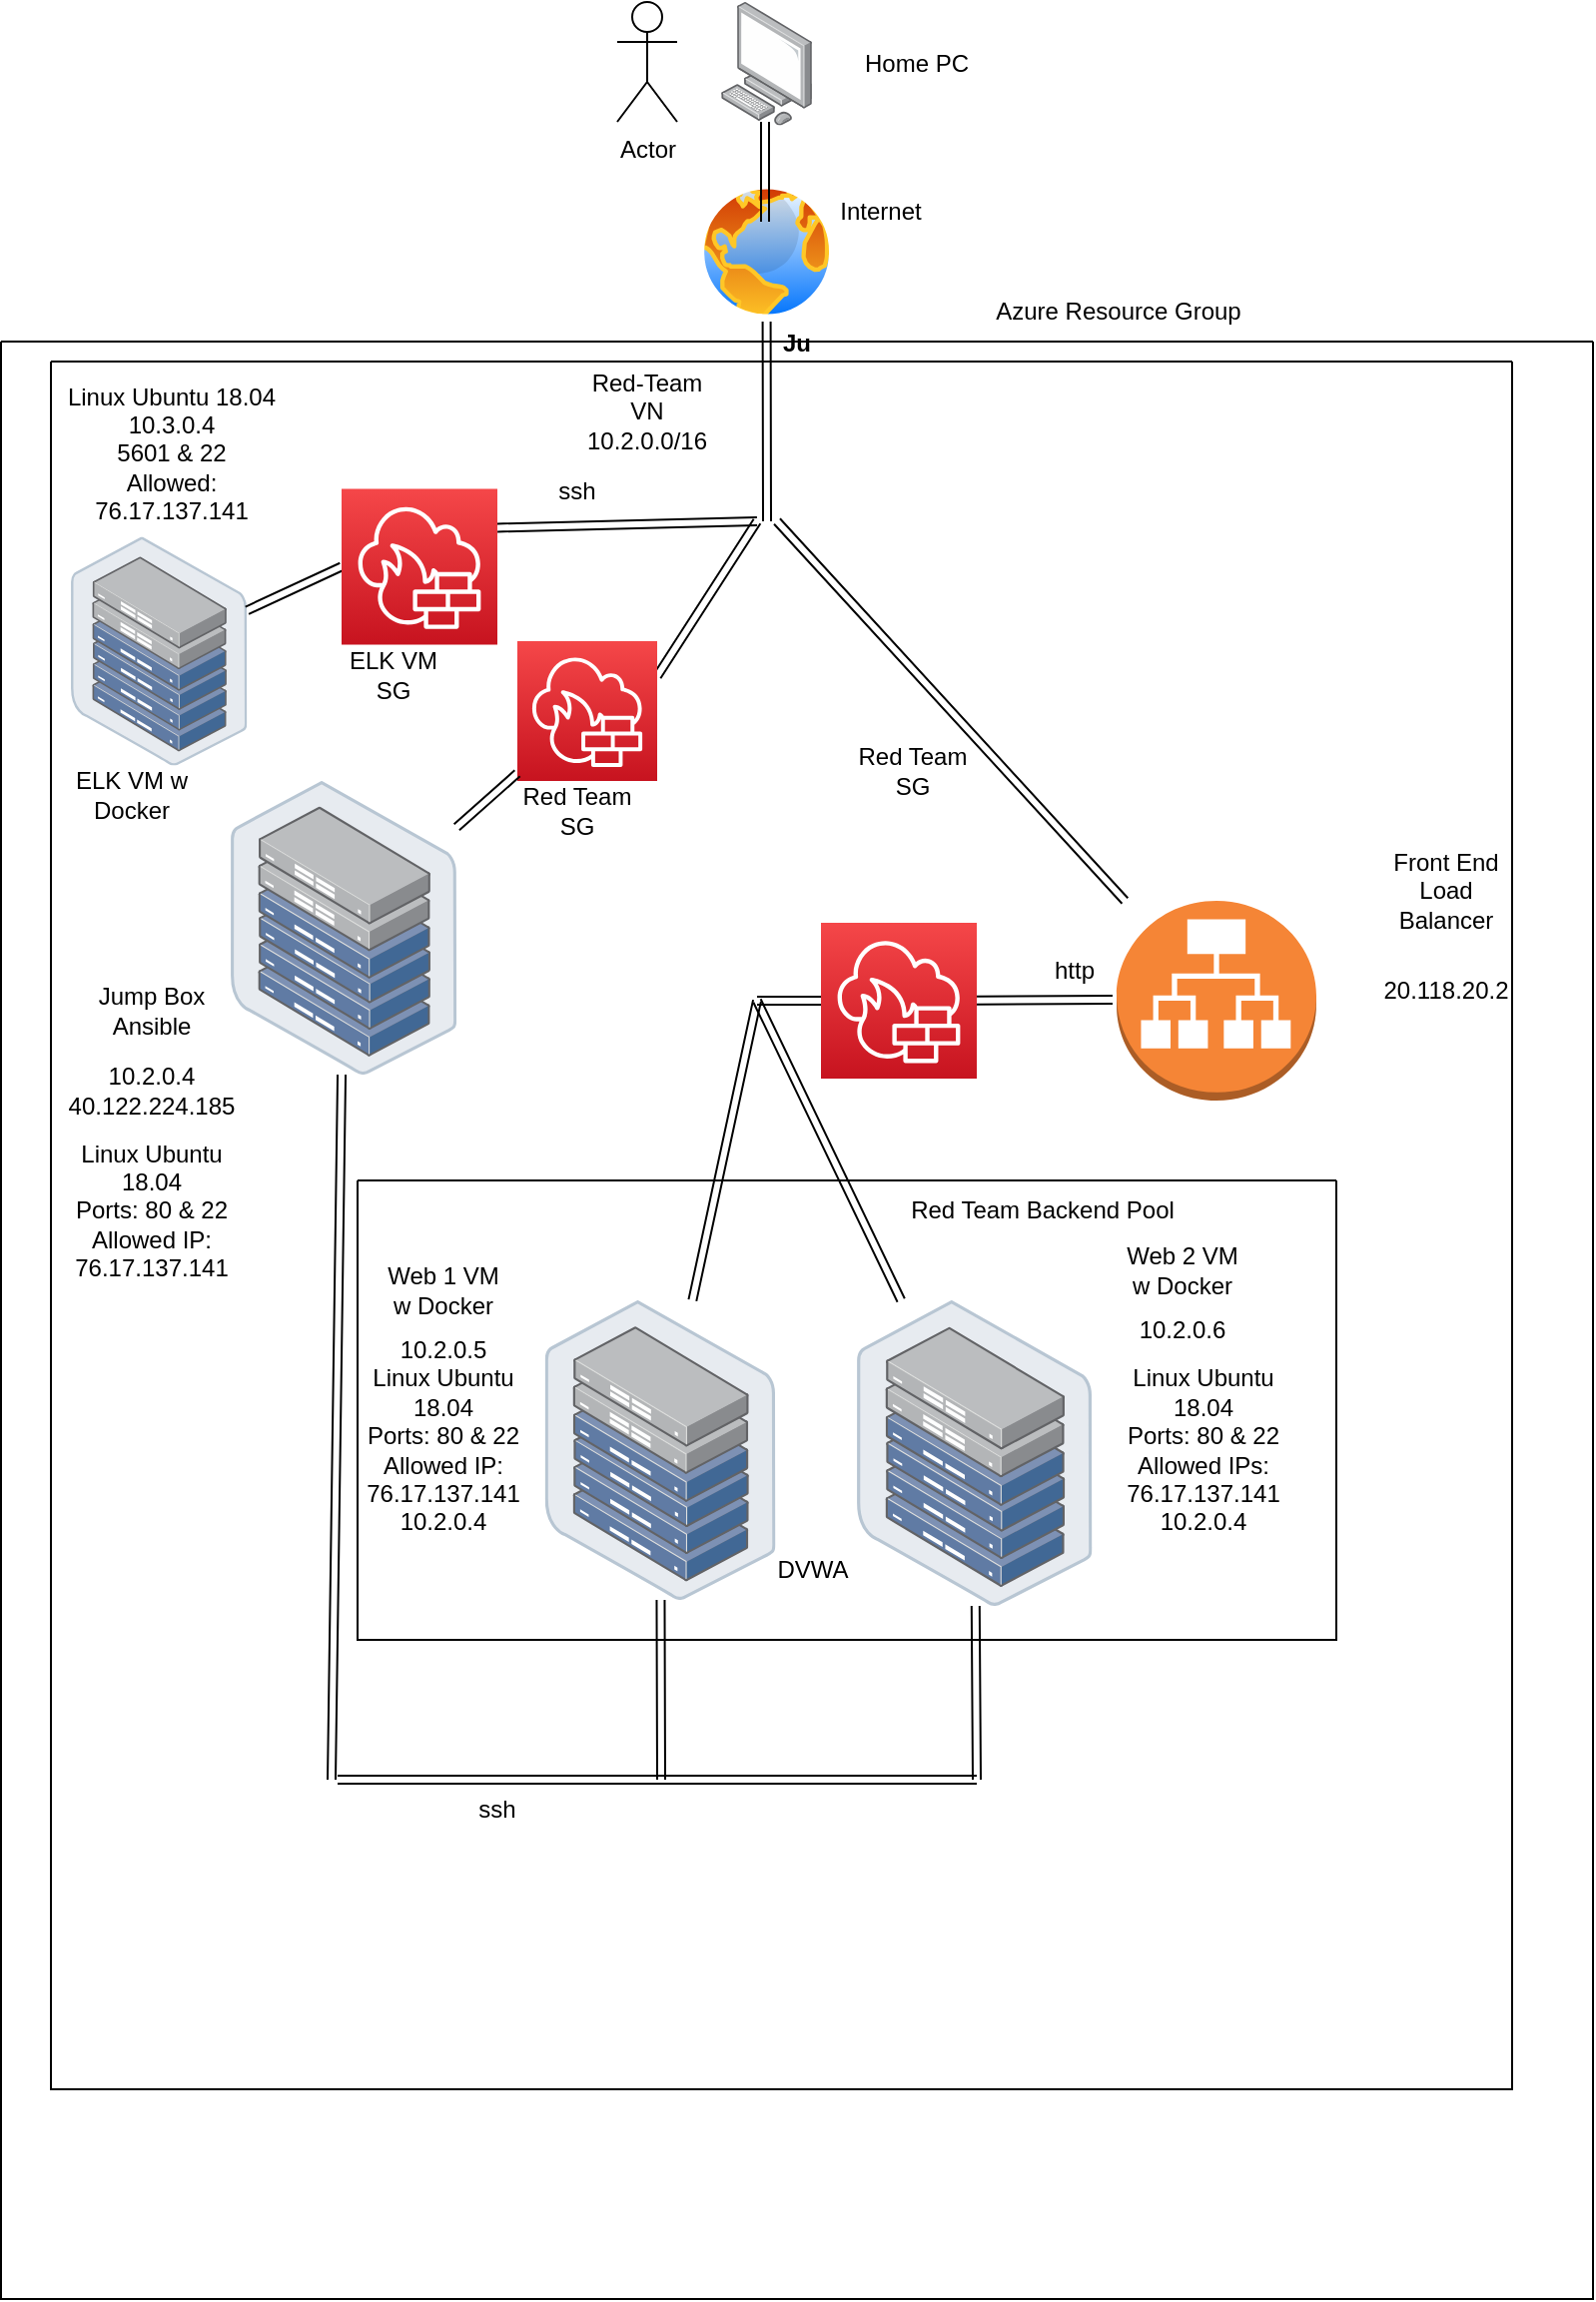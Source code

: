 <mxfile version="17.2.4" type="device"><diagram id="dAx03xA94O1ML67fXcDG" name="Page-1"><mxGraphModel dx="2062" dy="1075" grid="1" gridSize="10" guides="1" tooltips="1" connect="1" arrows="1" fold="1" page="1" pageScale="1" pageWidth="850" pageHeight="1100" math="0" shadow="0"><root><mxCell id="0"/><mxCell id="1" parent="0"/><mxCell id="uK4ff7xZDim2bNzcmTwC-1" value="Actor" style="shape=umlActor;verticalLabelPosition=bottom;verticalAlign=top;html=1;outlineConnect=0;" vertex="1" parent="1"><mxGeometry x="350" y="20" width="30" height="60" as="geometry"/></mxCell><mxCell id="uK4ff7xZDim2bNzcmTwC-3" value="" style="points=[];aspect=fixed;html=1;align=center;shadow=0;dashed=0;image;image=img/lib/allied_telesis/computer_and_terminals/Personal_Computer.svg;" vertex="1" parent="1"><mxGeometry x="402" y="20" width="45.6" height="61.8" as="geometry"/></mxCell><mxCell id="uK4ff7xZDim2bNzcmTwC-4" value="" style="aspect=fixed;perimeter=ellipsePerimeter;html=1;align=center;shadow=0;dashed=0;spacingTop=3;image;image=img/lib/active_directory/internet_globe.svg;" vertex="1" parent="1"><mxGeometry x="389.8" y="110" width="70" height="70" as="geometry"/></mxCell><mxCell id="uK4ff7xZDim2bNzcmTwC-5" value="" style="shape=link;html=1;rounded=0;" edge="1" parent="1"><mxGeometry width="100" relative="1" as="geometry"><mxPoint x="424" y="130" as="sourcePoint"/><mxPoint x="424" y="80" as="targetPoint"/></mxGeometry></mxCell><mxCell id="uK4ff7xZDim2bNzcmTwC-8" value="" style="outlineConnect=0;dashed=0;verticalLabelPosition=bottom;verticalAlign=top;align=center;html=1;shape=mxgraph.aws3.application_load_balancer;fillColor=#F58536;gradientColor=none;" vertex="1" parent="1"><mxGeometry x="600" y="470" width="100" height="100" as="geometry"/></mxCell><mxCell id="uK4ff7xZDim2bNzcmTwC-9" value="" style="points=[];aspect=fixed;html=1;align=center;shadow=0;dashed=0;image;image=img/lib/allied_telesis/storage/Datacenter_Server_Half_Rack_ToR.svg;" vertex="1" parent="1"><mxGeometry x="470" y="670" width="117.75" height="152.99" as="geometry"/></mxCell><mxCell id="uK4ff7xZDim2bNzcmTwC-10" value="" style="points=[];aspect=fixed;html=1;align=center;shadow=0;dashed=0;image;image=img/lib/allied_telesis/storage/Datacenter_Server_Half_Rack_ToR.svg;" vertex="1" parent="1"><mxGeometry x="313.8" y="670" width="115.45" height="150" as="geometry"/></mxCell><mxCell id="uK4ff7xZDim2bNzcmTwC-19" value="" style="shape=link;html=1;rounded=0;" edge="1" parent="1" target="uK4ff7xZDim2bNzcmTwC-11"><mxGeometry width="100" relative="1" as="geometry"><mxPoint x="207" y="910" as="sourcePoint"/><mxPoint x="470" y="450" as="targetPoint"/></mxGeometry></mxCell><mxCell id="uK4ff7xZDim2bNzcmTwC-20" value="" style="shape=link;html=1;rounded=0;" edge="1" parent="1" target="uK4ff7xZDim2bNzcmTwC-10"><mxGeometry width="100" relative="1" as="geometry"><mxPoint x="372" y="910" as="sourcePoint"/><mxPoint x="421.53" y="910" as="targetPoint"/></mxGeometry></mxCell><mxCell id="uK4ff7xZDim2bNzcmTwC-21" value="" style="shape=link;html=1;rounded=0;" edge="1" parent="1" source="uK4ff7xZDim2bNzcmTwC-9"><mxGeometry width="100" relative="1" as="geometry"><mxPoint x="510" y="900" as="sourcePoint"/><mxPoint x="530" y="910" as="targetPoint"/></mxGeometry></mxCell><mxCell id="uK4ff7xZDim2bNzcmTwC-22" value="" style="shape=link;html=1;rounded=0;startArrow=none;" edge="1" parent="1" source="uK4ff7xZDim2bNzcmTwC-46"><mxGeometry width="100" relative="1" as="geometry"><mxPoint x="420" y="520" as="sourcePoint"/><mxPoint x="598" y="519.5" as="targetPoint"/></mxGeometry></mxCell><mxCell id="uK4ff7xZDim2bNzcmTwC-23" value="" style="shape=link;html=1;rounded=0;" edge="1" parent="1" source="uK4ff7xZDim2bNzcmTwC-10"><mxGeometry width="100" relative="1" as="geometry"><mxPoint x="370" y="450" as="sourcePoint"/><mxPoint x="420" y="520" as="targetPoint"/></mxGeometry></mxCell><mxCell id="uK4ff7xZDim2bNzcmTwC-24" value="" style="shape=link;html=1;rounded=0;" edge="1" parent="1" target="uK4ff7xZDim2bNzcmTwC-9"><mxGeometry width="100" relative="1" as="geometry"><mxPoint x="420" y="520" as="sourcePoint"/><mxPoint x="470" y="450" as="targetPoint"/></mxGeometry></mxCell><mxCell id="uK4ff7xZDim2bNzcmTwC-25" value="" style="shape=link;html=1;rounded=0;" edge="1" parent="1"><mxGeometry width="100" relative="1" as="geometry"><mxPoint x="210" y="910" as="sourcePoint"/><mxPoint x="530" y="910" as="targetPoint"/></mxGeometry></mxCell><mxCell id="uK4ff7xZDim2bNzcmTwC-27" value="Home PC" style="text;html=1;strokeColor=none;fillColor=none;align=center;verticalAlign=middle;whiteSpace=wrap;rounded=0;" vertex="1" parent="1"><mxGeometry x="470" y="35.9" width="60" height="30" as="geometry"/></mxCell><mxCell id="uK4ff7xZDim2bNzcmTwC-28" value="Internet" style="text;html=1;strokeColor=none;fillColor=none;align=center;verticalAlign=middle;whiteSpace=wrap;rounded=0;" vertex="1" parent="1"><mxGeometry x="452" y="110" width="60" height="30" as="geometry"/></mxCell><mxCell id="uK4ff7xZDim2bNzcmTwC-29" value="" style="shape=link;html=1;rounded=0;exitX=0.5;exitY=1;exitDx=0;exitDy=0;" edge="1" parent="1" source="uK4ff7xZDim2bNzcmTwC-4"><mxGeometry width="100" relative="1" as="geometry"><mxPoint x="370" y="450" as="sourcePoint"/><mxPoint x="425" y="280" as="targetPoint"/></mxGeometry></mxCell><mxCell id="uK4ff7xZDim2bNzcmTwC-43" value="" style="shape=link;html=1;rounded=0;" edge="1" parent="1" source="uK4ff7xZDim2bNzcmTwC-8"><mxGeometry width="100" relative="1" as="geometry"><mxPoint x="370" y="430" as="sourcePoint"/><mxPoint x="430" y="280" as="targetPoint"/></mxGeometry></mxCell><mxCell id="uK4ff7xZDim2bNzcmTwC-44" value="" style="shape=link;html=1;rounded=0;exitX=1;exitY=0.25;exitDx=0;exitDy=0;exitPerimeter=0;" edge="1" parent="1" source="uK4ff7xZDim2bNzcmTwC-7"><mxGeometry width="100" relative="1" as="geometry"><mxPoint x="370" y="430" as="sourcePoint"/><mxPoint x="420" y="280" as="targetPoint"/></mxGeometry></mxCell><mxCell id="uK4ff7xZDim2bNzcmTwC-46" value="" style="sketch=0;points=[[0,0,0],[0.25,0,0],[0.5,0,0],[0.75,0,0],[1,0,0],[0,1,0],[0.25,1,0],[0.5,1,0],[0.75,1,0],[1,1,0],[0,0.25,0],[0,0.5,0],[0,0.75,0],[1,0.25,0],[1,0.5,0],[1,0.75,0]];outlineConnect=0;fontColor=#232F3E;gradientColor=#F54749;gradientDirection=north;fillColor=#C7131F;strokeColor=#ffffff;dashed=0;verticalLabelPosition=bottom;verticalAlign=top;align=center;html=1;fontSize=12;fontStyle=0;aspect=fixed;shape=mxgraph.aws4.resourceIcon;resIcon=mxgraph.aws4.network_firewall;" vertex="1" parent="1"><mxGeometry x="452" y="481" width="78" height="78" as="geometry"/></mxCell><mxCell id="uK4ff7xZDim2bNzcmTwC-47" value="" style="shape=link;html=1;rounded=0;endArrow=none;" edge="1" parent="1" target="uK4ff7xZDim2bNzcmTwC-46"><mxGeometry width="100" relative="1" as="geometry"><mxPoint x="420" y="520" as="sourcePoint"/><mxPoint x="598" y="519.5" as="targetPoint"/></mxGeometry></mxCell><mxCell id="uK4ff7xZDim2bNzcmTwC-52" value="Azure Resource Group" style="text;html=1;strokeColor=none;fillColor=none;align=center;verticalAlign=middle;whiteSpace=wrap;rounded=0;" vertex="1" parent="1"><mxGeometry x="530" y="160" width="142.25" height="30" as="geometry"/></mxCell><mxCell id="uK4ff7xZDim2bNzcmTwC-64" value="" style="shape=link;html=1;rounded=0;exitX=1;exitY=0.25;exitDx=0;exitDy=0;exitPerimeter=0;" edge="1" parent="1" source="uK4ff7xZDim2bNzcmTwC-63"><mxGeometry width="100" relative="1" as="geometry"><mxPoint x="370" y="540" as="sourcePoint"/><mxPoint x="420" y="280" as="targetPoint"/></mxGeometry></mxCell><mxCell id="uK4ff7xZDim2bNzcmTwC-26" value="Ju" style="swimlane;startSize=0;" vertex="1" parent="1"><mxGeometry x="41.5" y="190" width="797" height="980" as="geometry"/></mxCell><mxCell id="uK4ff7xZDim2bNzcmTwC-32" value="Front End Load Balancer" style="text;html=1;strokeColor=none;fillColor=none;align=center;verticalAlign=middle;whiteSpace=wrap;rounded=0;" vertex="1" parent="uK4ff7xZDim2bNzcmTwC-26"><mxGeometry x="693" y="260" width="60" height="30" as="geometry"/></mxCell><mxCell id="uK4ff7xZDim2bNzcmTwC-30" value="Jump Box Ansible" style="text;html=1;strokeColor=none;fillColor=none;align=center;verticalAlign=middle;whiteSpace=wrap;rounded=0;" vertex="1" parent="uK4ff7xZDim2bNzcmTwC-26"><mxGeometry x="45" y="320" width="60" height="30" as="geometry"/></mxCell><mxCell id="uK4ff7xZDim2bNzcmTwC-39" value="Red-Team VN&lt;br&gt;10.2.0.0/16" style="text;html=1;strokeColor=none;fillColor=none;align=center;verticalAlign=middle;whiteSpace=wrap;rounded=0;" vertex="1" parent="uK4ff7xZDim2bNzcmTwC-26"><mxGeometry x="293.0" y="20" width="60" height="30" as="geometry"/></mxCell><mxCell id="uK4ff7xZDim2bNzcmTwC-48" value="10.2.0.4&lt;br&gt;40.122.224.185" style="text;html=1;strokeColor=none;fillColor=none;align=center;verticalAlign=middle;whiteSpace=wrap;rounded=0;" vertex="1" parent="uK4ff7xZDim2bNzcmTwC-26"><mxGeometry x="25.0" y="360" width="100" height="30" as="geometry"/></mxCell><mxCell id="uK4ff7xZDim2bNzcmTwC-51" value="http" style="text;html=1;strokeColor=none;fillColor=none;align=center;verticalAlign=middle;whiteSpace=wrap;rounded=0;" vertex="1" parent="uK4ff7xZDim2bNzcmTwC-26"><mxGeometry x="507" y="300" width="60" height="30" as="geometry"/></mxCell><mxCell id="uK4ff7xZDim2bNzcmTwC-49" value="20.118.20.2" style="text;html=1;strokeColor=none;fillColor=none;align=center;verticalAlign=middle;whiteSpace=wrap;rounded=0;" vertex="1" parent="uK4ff7xZDim2bNzcmTwC-26"><mxGeometry x="693" y="310" width="60" height="30" as="geometry"/></mxCell><mxCell id="uK4ff7xZDim2bNzcmTwC-54" value="" style="swimlane;startSize=0;" vertex="1" parent="uK4ff7xZDim2bNzcmTwC-26"><mxGeometry x="25" y="10" width="731.5" height="865" as="geometry"/></mxCell><mxCell id="uK4ff7xZDim2bNzcmTwC-56" value="Red Team SG" style="text;html=1;strokeColor=none;fillColor=none;align=center;verticalAlign=middle;whiteSpace=wrap;rounded=0;" vertex="1" parent="uK4ff7xZDim2bNzcmTwC-54"><mxGeometry x="401" y="190" width="60" height="30" as="geometry"/></mxCell><mxCell id="uK4ff7xZDim2bNzcmTwC-55" value="Red Team SG" style="text;html=1;strokeColor=none;fillColor=none;align=center;verticalAlign=middle;whiteSpace=wrap;rounded=0;" vertex="1" parent="uK4ff7xZDim2bNzcmTwC-54"><mxGeometry x="233.5" y="210" width="60" height="30" as="geometry"/></mxCell><mxCell id="uK4ff7xZDim2bNzcmTwC-7" value="" style="sketch=0;points=[[0,0,0],[0.25,0,0],[0.5,0,0],[0.75,0,0],[1,0,0],[0,1,0],[0.25,1,0],[0.5,1,0],[0.75,1,0],[1,1,0],[0,0.25,0],[0,0.5,0],[0,0.75,0],[1,0.25,0],[1,0.5,0],[1,0.75,0]];outlineConnect=0;fontColor=#232F3E;gradientColor=#F54749;gradientDirection=north;fillColor=#C7131F;strokeColor=#ffffff;dashed=0;verticalLabelPosition=bottom;verticalAlign=top;align=center;html=1;fontSize=12;fontStyle=0;aspect=fixed;shape=mxgraph.aws4.resourceIcon;resIcon=mxgraph.aws4.network_firewall;" vertex="1" parent="uK4ff7xZDim2bNzcmTwC-54"><mxGeometry x="233.5" y="140" width="70" height="70" as="geometry"/></mxCell><mxCell id="uK4ff7xZDim2bNzcmTwC-33" value="" style="swimlane;startSize=0;" vertex="1" parent="uK4ff7xZDim2bNzcmTwC-54"><mxGeometry x="153.5" y="410" width="490" height="230" as="geometry"/></mxCell><mxCell id="uK4ff7xZDim2bNzcmTwC-35" value="Web 1 VM w Docker" style="text;html=1;strokeColor=none;fillColor=none;align=center;verticalAlign=middle;whiteSpace=wrap;rounded=0;" vertex="1" parent="uK4ff7xZDim2bNzcmTwC-33"><mxGeometry x="13" y="40" width="60" height="30" as="geometry"/></mxCell><mxCell id="uK4ff7xZDim2bNzcmTwC-34" value="Web 2 VM w Docker" style="text;html=1;strokeColor=none;fillColor=none;align=center;verticalAlign=middle;whiteSpace=wrap;rounded=0;" vertex="1" parent="uK4ff7xZDim2bNzcmTwC-33"><mxGeometry x="383" y="30" width="60" height="30" as="geometry"/></mxCell><mxCell id="uK4ff7xZDim2bNzcmTwC-36" value="DVWA" style="text;html=1;strokeColor=none;fillColor=none;align=center;verticalAlign=middle;whiteSpace=wrap;rounded=0;" vertex="1" parent="uK4ff7xZDim2bNzcmTwC-33"><mxGeometry x="198" y="180" width="60" height="30" as="geometry"/></mxCell><mxCell id="uK4ff7xZDim2bNzcmTwC-58" value="10.2.0.6" style="text;html=1;strokeColor=none;fillColor=none;align=center;verticalAlign=middle;whiteSpace=wrap;rounded=0;" vertex="1" parent="uK4ff7xZDim2bNzcmTwC-33"><mxGeometry x="383" y="60" width="60" height="30" as="geometry"/></mxCell><mxCell id="uK4ff7xZDim2bNzcmTwC-57" value="10.2.0.5" style="text;html=1;strokeColor=none;fillColor=none;align=center;verticalAlign=middle;whiteSpace=wrap;rounded=0;" vertex="1" parent="uK4ff7xZDim2bNzcmTwC-33"><mxGeometry x="13" y="70" width="60" height="30" as="geometry"/></mxCell><mxCell id="uK4ff7xZDim2bNzcmTwC-62" value="Red Team Backend Pool" style="text;html=1;strokeColor=none;fillColor=none;align=center;verticalAlign=middle;whiteSpace=wrap;rounded=0;" vertex="1" parent="uK4ff7xZDim2bNzcmTwC-33"><mxGeometry x="273" width="140" height="30" as="geometry"/></mxCell><mxCell id="uK4ff7xZDim2bNzcmTwC-68" value="Linux Ubuntu 18.04&lt;br&gt;Ports: 80 &amp;amp; 22&lt;br&gt;Allowed IP: 76.17.137.141&lt;br&gt;10.2.0.4" style="text;html=1;strokeColor=none;fillColor=none;align=center;verticalAlign=middle;whiteSpace=wrap;rounded=0;" vertex="1" parent="uK4ff7xZDim2bNzcmTwC-33"><mxGeometry x="3" y="80" width="80" height="110" as="geometry"/></mxCell><mxCell id="uK4ff7xZDim2bNzcmTwC-69" value="Linux Ubuntu 18.04&lt;br&gt;Ports: 80 &amp;amp; 22&lt;br&gt;Allowed IPs:&lt;br&gt;76.17.137.141&lt;br&gt;10.2.0.4" style="text;html=1;strokeColor=none;fillColor=none;align=center;verticalAlign=middle;whiteSpace=wrap;rounded=0;" vertex="1" parent="uK4ff7xZDim2bNzcmTwC-33"><mxGeometry x="380" y="90" width="86.5" height="90" as="geometry"/></mxCell><mxCell id="uK4ff7xZDim2bNzcmTwC-59" value="" style="points=[];aspect=fixed;html=1;align=center;shadow=0;dashed=0;image;image=img/lib/allied_telesis/storage/Datacenter_Server_Half_Rack_ToR.svg;" vertex="1" parent="uK4ff7xZDim2bNzcmTwC-54"><mxGeometry x="10" y="87.7" width="88.2" height="114.6" as="geometry"/></mxCell><mxCell id="uK4ff7xZDim2bNzcmTwC-60" value="" style="shape=link;html=1;rounded=0;entryX=0;entryY=0.5;entryDx=0;entryDy=0;entryPerimeter=0;" edge="1" parent="uK4ff7xZDim2bNzcmTwC-54" source="uK4ff7xZDim2bNzcmTwC-59" target="uK4ff7xZDim2bNzcmTwC-63"><mxGeometry width="100" relative="1" as="geometry"><mxPoint x="310" y="310" as="sourcePoint"/><mxPoint x="410" y="310" as="targetPoint"/></mxGeometry></mxCell><mxCell id="uK4ff7xZDim2bNzcmTwC-61" value="ELK VM w Docker" style="text;html=1;strokeColor=none;fillColor=none;align=center;verticalAlign=middle;whiteSpace=wrap;rounded=0;" vertex="1" parent="uK4ff7xZDim2bNzcmTwC-54"><mxGeometry x="10.0" y="202.3" width="60" height="30" as="geometry"/></mxCell><mxCell id="uK4ff7xZDim2bNzcmTwC-11" value="" style="points=[];aspect=fixed;html=1;align=center;shadow=0;dashed=0;image;image=img/lib/allied_telesis/storage/Datacenter_Server_Half_Rack_ToR.svg;" vertex="1" parent="uK4ff7xZDim2bNzcmTwC-54"><mxGeometry x="90.0" y="210" width="113.14" height="147" as="geometry"/></mxCell><mxCell id="uK4ff7xZDim2bNzcmTwC-16" value="" style="shape=link;html=1;rounded=0;" edge="1" parent="uK4ff7xZDim2bNzcmTwC-54" source="uK4ff7xZDim2bNzcmTwC-11" target="uK4ff7xZDim2bNzcmTwC-7"><mxGeometry width="100" relative="1" as="geometry"><mxPoint x="317" y="190" as="sourcePoint"/><mxPoint x="417" y="190" as="targetPoint"/></mxGeometry></mxCell><mxCell id="uK4ff7xZDim2bNzcmTwC-63" value="" style="sketch=0;points=[[0,0,0],[0.25,0,0],[0.5,0,0],[0.75,0,0],[1,0,0],[0,1,0],[0.25,1,0],[0.5,1,0],[0.75,1,0],[1,1,0],[0,0.25,0],[0,0.5,0],[0,0.75,0],[1,0.25,0],[1,0.5,0],[1,0.75,0]];outlineConnect=0;fontColor=#232F3E;gradientColor=#F54749;gradientDirection=north;fillColor=#C7131F;strokeColor=#ffffff;dashed=0;verticalLabelPosition=bottom;verticalAlign=top;align=center;html=1;fontSize=12;fontStyle=0;aspect=fixed;shape=mxgraph.aws4.resourceIcon;resIcon=mxgraph.aws4.network_firewall;" vertex="1" parent="uK4ff7xZDim2bNzcmTwC-54"><mxGeometry x="145.5" y="63.7" width="78" height="78" as="geometry"/></mxCell><mxCell id="uK4ff7xZDim2bNzcmTwC-65" value="ELK VM SG" style="text;html=1;strokeColor=none;fillColor=none;align=center;verticalAlign=middle;whiteSpace=wrap;rounded=0;" vertex="1" parent="uK4ff7xZDim2bNzcmTwC-54"><mxGeometry x="141.5" y="141.7" width="60" height="30" as="geometry"/></mxCell><mxCell id="uK4ff7xZDim2bNzcmTwC-50" value="ssh" style="text;html=1;strokeColor=none;fillColor=none;align=center;verticalAlign=middle;whiteSpace=wrap;rounded=0;" vertex="1" parent="uK4ff7xZDim2bNzcmTwC-54"><mxGeometry x="233.5" y="50" width="60" height="30" as="geometry"/></mxCell><mxCell id="uK4ff7xZDim2bNzcmTwC-67" value="Linux Ubuntu 18.04&lt;br&gt;10.3.0.4&lt;br&gt;5601 &amp;amp; 22&lt;br&gt;Allowed: 76.17.137.141" style="text;html=1;strokeColor=none;fillColor=none;align=center;verticalAlign=middle;whiteSpace=wrap;rounded=0;" vertex="1" parent="uK4ff7xZDim2bNzcmTwC-54"><mxGeometry x="5" width="110" height="92.5" as="geometry"/></mxCell><mxCell id="uK4ff7xZDim2bNzcmTwC-70" value="Linux Ubuntu 18.04&lt;br&gt;Ports: 80 &amp;amp; 22&lt;br&gt;Allowed IP:&lt;br&gt;76.17.137.141&lt;br&gt;" style="text;html=1;strokeColor=none;fillColor=none;align=center;verticalAlign=middle;whiteSpace=wrap;rounded=0;" vertex="1" parent="uK4ff7xZDim2bNzcmTwC-54"><mxGeometry y="370" width="100" height="110" as="geometry"/></mxCell><mxCell id="uK4ff7xZDim2bNzcmTwC-71" value="ssh" style="text;html=1;strokeColor=none;fillColor=none;align=center;verticalAlign=middle;whiteSpace=wrap;rounded=0;" vertex="1" parent="uK4ff7xZDim2bNzcmTwC-54"><mxGeometry x="193.5" y="710" width="60" height="30" as="geometry"/></mxCell></root></mxGraphModel></diagram></mxfile>